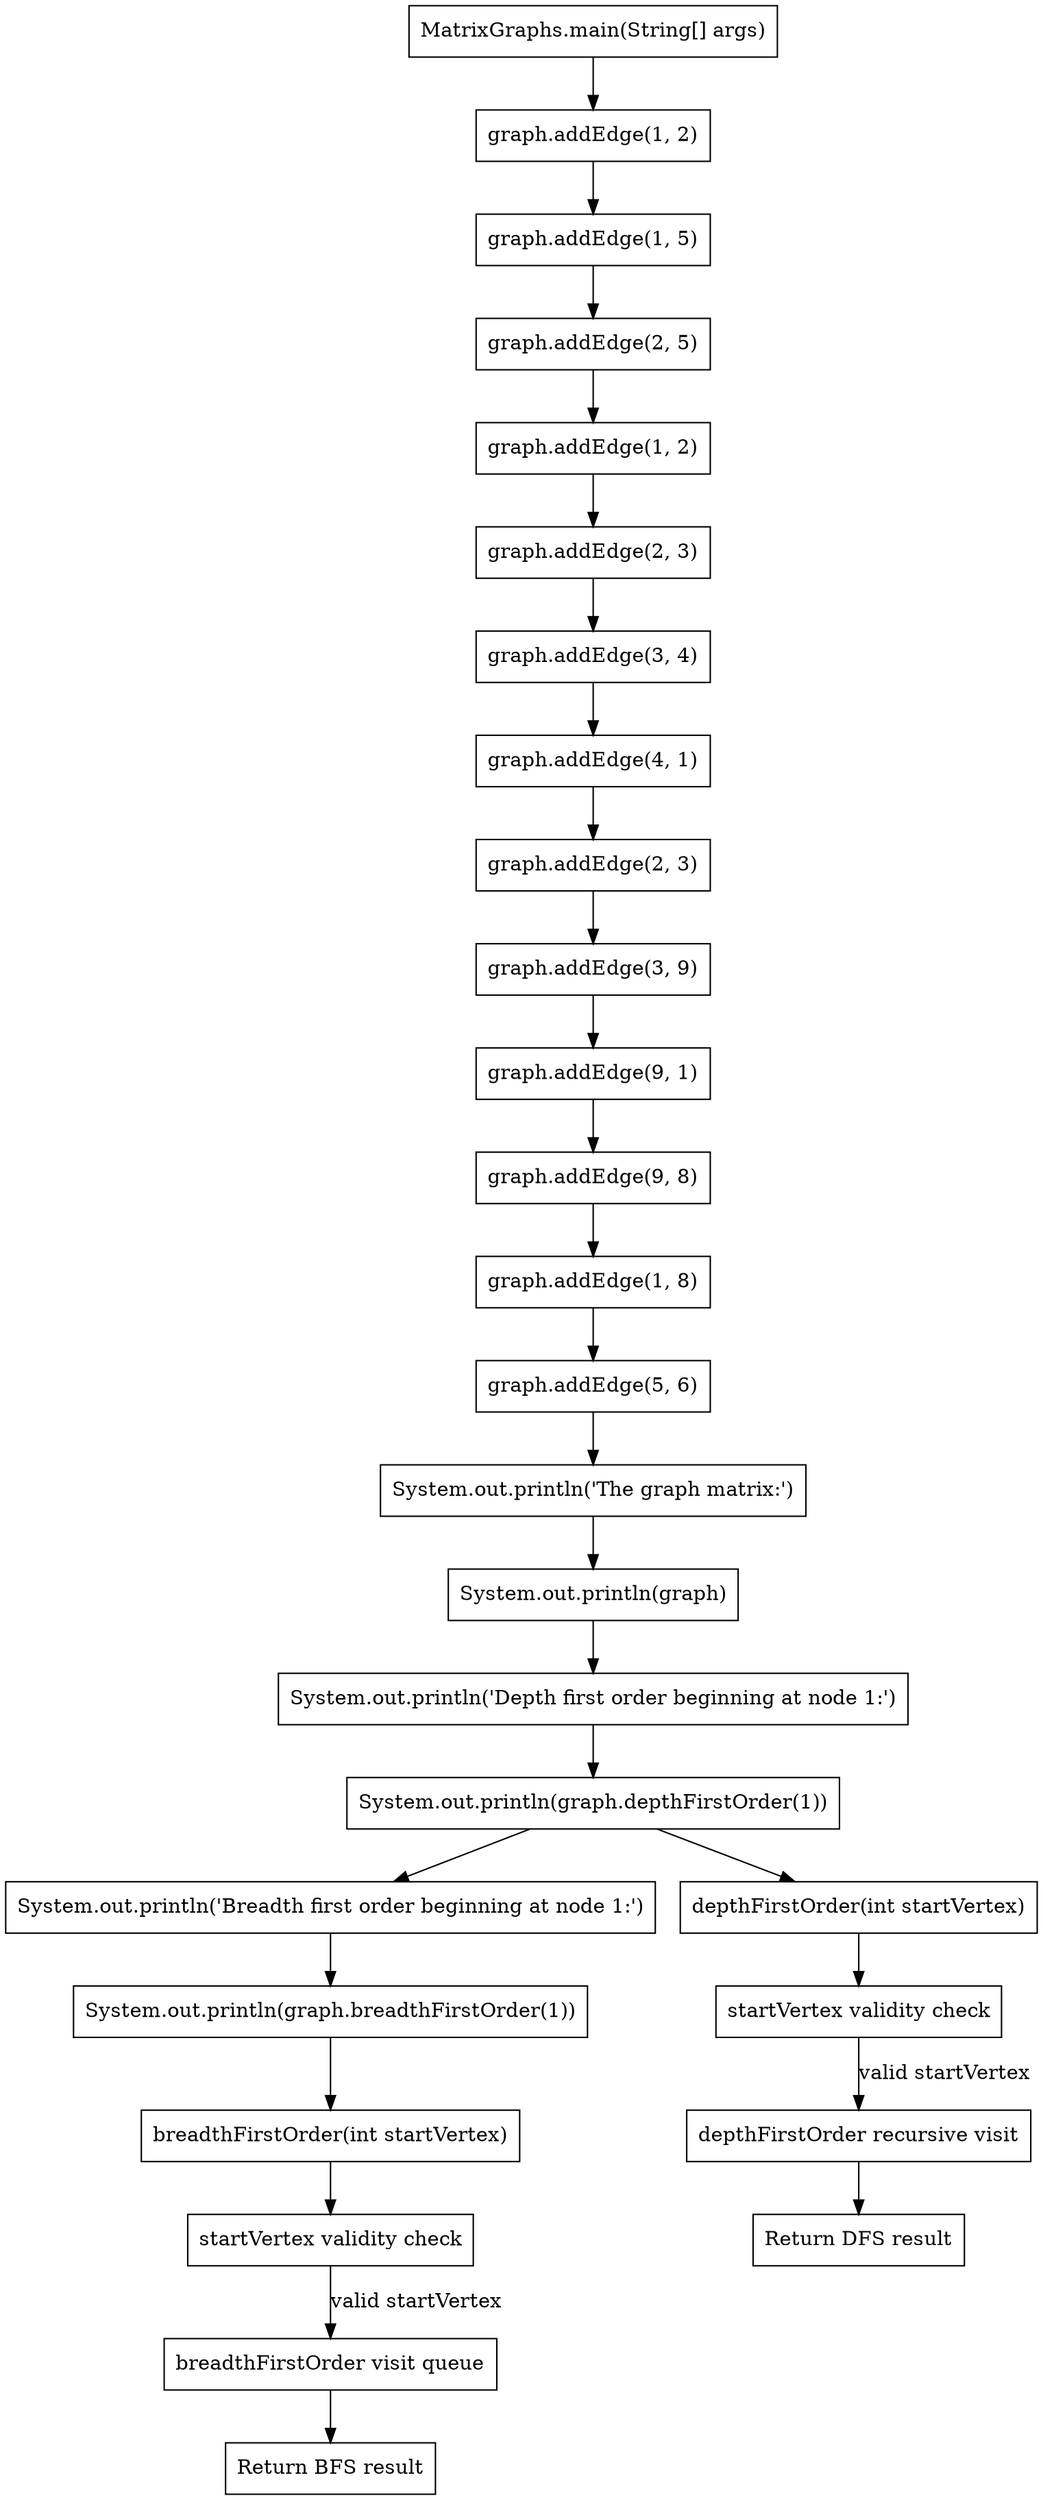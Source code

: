 digraph ControlFlowGraph {
    node [shape=box];
    // Main method nodes
    Main [label="MatrixGraphs.main(String[] args)"];
    AddEdge_1 [label="graph.addEdge(1, 2)"];
    AddEdge_2 [label="graph.addEdge(1, 5)"];
    AddEdge_3 [label="graph.addEdge(2, 5)"];
    AddEdge_4 [label="graph.addEdge(1, 2)"];
    AddEdge_5 [label="graph.addEdge(2, 3)"];
    AddEdge_6 [label="graph.addEdge(3, 4)"];
    AddEdge_7 [label="graph.addEdge(4, 1)"];
    AddEdge_8 [label="graph.addEdge(2, 3)"];
    AddEdge_9 [label="graph.addEdge(3, 9)"];
    AddEdge_10 [label="graph.addEdge(9, 1)"];
    AddEdge_11 [label="graph.addEdge(9, 8)"];
    AddEdge_12 [label="graph.addEdge(1, 8)"];
    AddEdge_13 [label="graph.addEdge(5, 6)"];
    Print_1 [label="System.out.println('The graph matrix:')"];
    PrintGraph [label="System.out.println(graph)"];
    Print_2 [label="System.out.println('Depth first order beginning at node 1:')"];
    PrintDF [label="System.out.println(graph.depthFirstOrder(1))"];
    Print_3 [label="System.out.println('Breadth first order beginning at node 1:')"];
    PrintBF [label="System.out.println(graph.breadthFirstOrder(1))"];
    
    // Edge connections for main method
    Main -> AddEdge_1;
    AddEdge_1 -> AddEdge_2;
    AddEdge_2 -> AddEdge_3;
    AddEdge_3 -> AddEdge_4;
    AddEdge_4 -> AddEdge_5;
    AddEdge_5 -> AddEdge_6;
    AddEdge_6 -> AddEdge_7;
    AddEdge_7 -> AddEdge_8;
    AddEdge_8 -> AddEdge_9;
    AddEdge_9 -> AddEdge_10;
    AddEdge_10 -> AddEdge_11;
    AddEdge_11 -> AddEdge_12;
    AddEdge_12 -> AddEdge_13;
    AddEdge_13 -> Print_1;
    Print_1 -> PrintGraph;
    PrintGraph -> Print_2;
    Print_2 -> PrintDF;
    PrintDF -> Print_3;
    Print_3 -> PrintBF;

    // Depth First Order (DFS)
    DFS_1 [label="depthFirstOrder(int startVertex)"];
    DFS_Check [label="startVertex validity check"];
    DFS_Visit [label="depthFirstOrder recursive visit"];
    DFS_Return [label="Return DFS result"];

    // Breadth First Order (BFS)
    BFS_1 [label="breadthFirstOrder(int startVertex)"];
    BFS_Check [label="startVertex validity check"];
    BFS_Visit [label="breadthFirstOrder visit queue"];
    BFS_Return [label="Return BFS result"];

    // DFS edges
    PrintDF -> DFS_1;
    DFS_1 -> DFS_Check;
    DFS_Check -> DFS_Visit [label="valid startVertex"];
    DFS_Visit -> DFS_Return;

    // BFS edges
    PrintBF -> BFS_1;
    BFS_1 -> BFS_Check;
    BFS_Check -> BFS_Visit [label="valid startVertex"];
    BFS_Visit -> BFS_Return;
}
